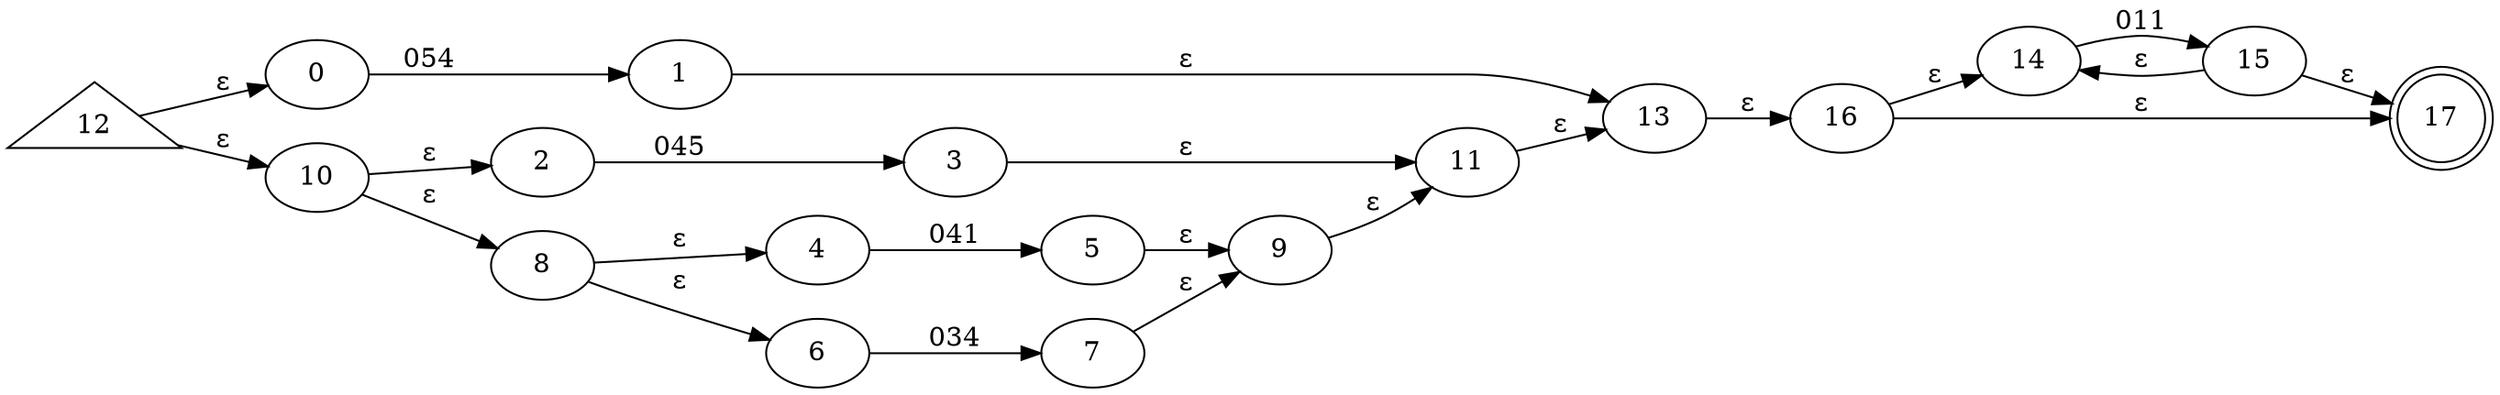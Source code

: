 digraph {
	graph [rankdir=LR]
	0
	1
	2
	3
	4
	5
	6
	7
	8
	9
	10
	11
	12 [shape=triangle]
	13
	14
	15
	16
	17 [shape=doublecircle]
	0 -> 1 [label=054]
	1 -> 13 [label="ε"]
	2 -> 3 [label=045]
	3 -> 11 [label="ε"]
	4 -> 5 [label=041]
	5 -> 9 [label="ε"]
	6 -> 7 [label=034]
	7 -> 9 [label="ε"]
	8 -> 4 [label="ε"]
	8 -> 6 [label="ε"]
	9 -> 11 [label="ε"]
	10 -> 2 [label="ε"]
	10 -> 8 [label="ε"]
	11 -> 13 [label="ε"]
	12 -> 0 [label="ε"]
	12 -> 10 [label="ε"]
	13 -> 16 [label="ε"]
	14 -> 15 [label=011]
	15 -> 14 [label="ε"]
	15 -> 17 [label="ε"]
	16 -> 14 [label="ε"]
	16 -> 17 [label="ε"]
}
